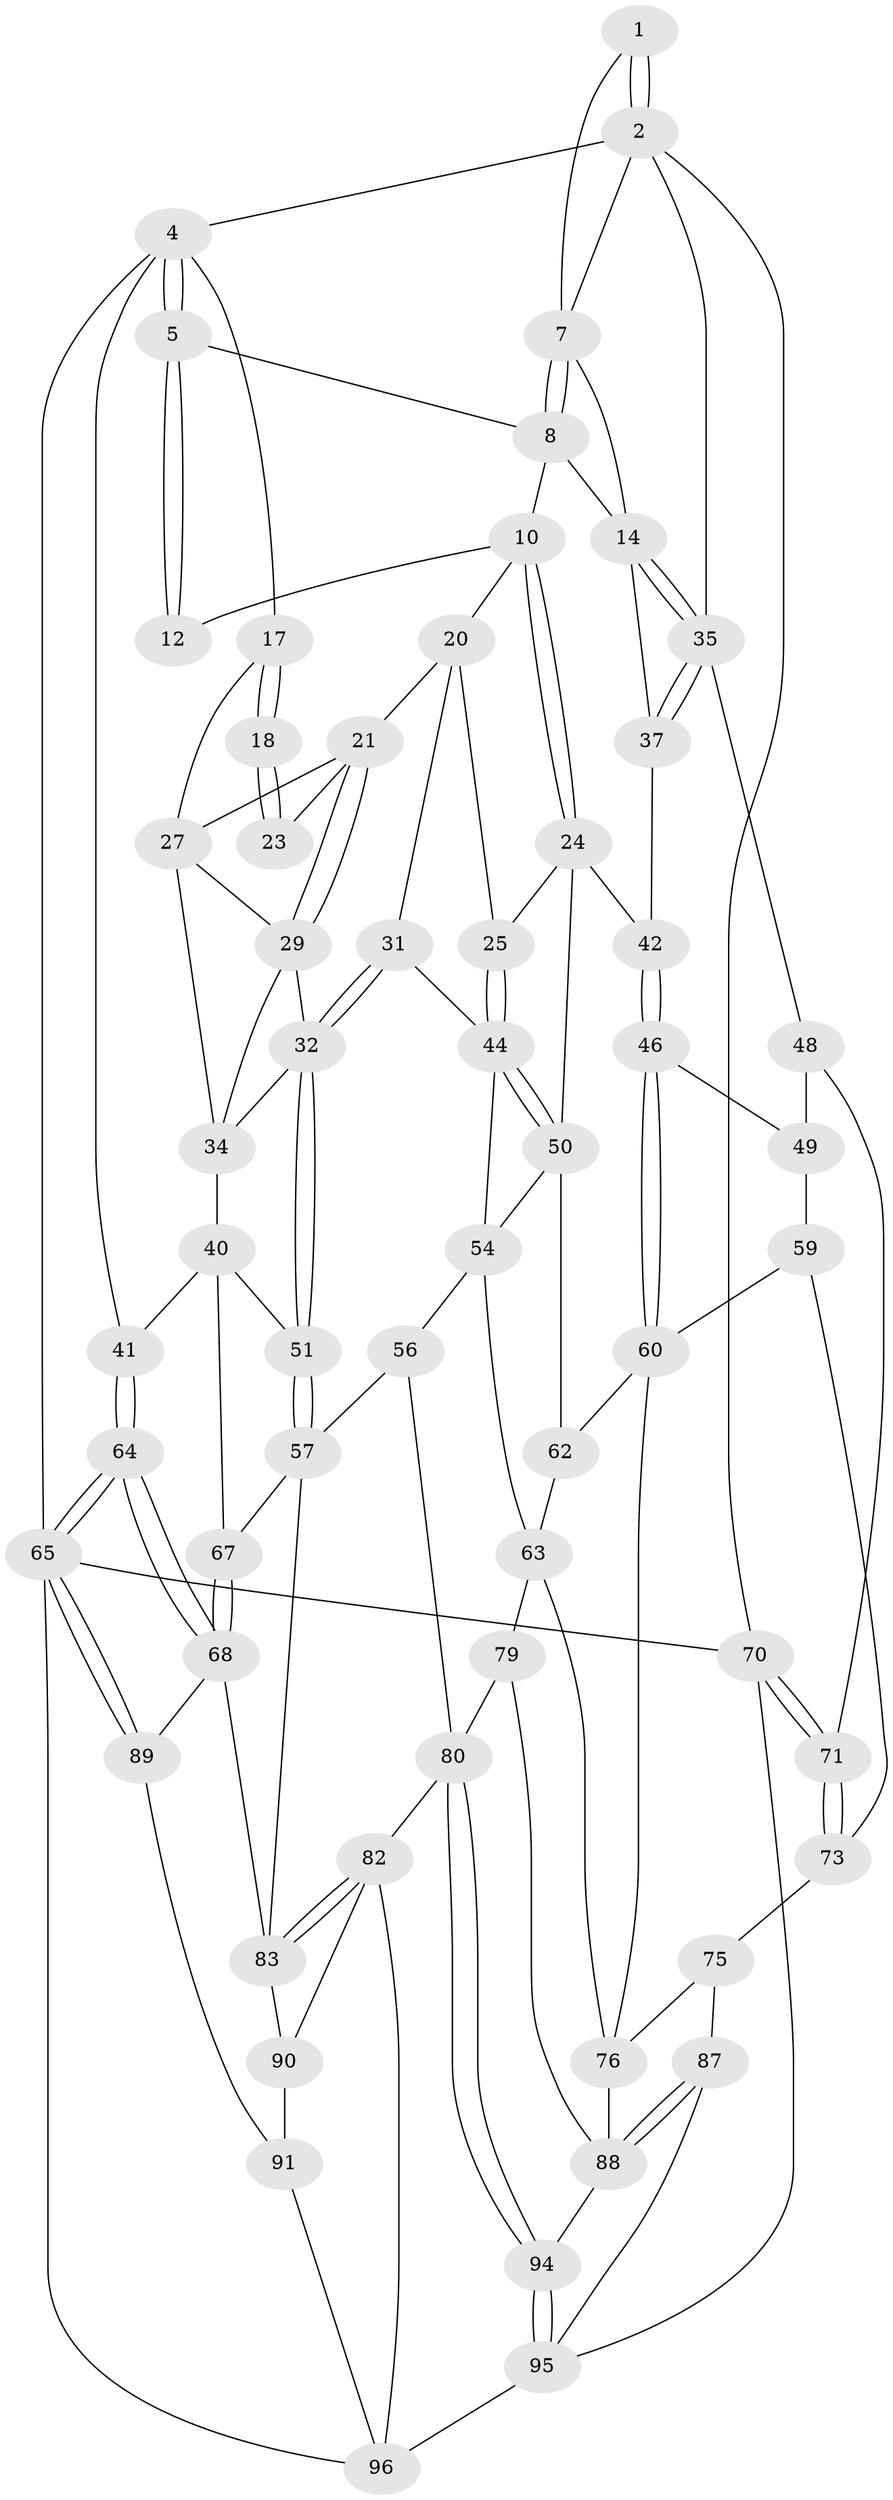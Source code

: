 // Generated by graph-tools (version 1.1) at 2025/24/03/03/25 07:24:38]
// undirected, 60 vertices, 133 edges
graph export_dot {
graph [start="1"]
  node [color=gray90,style=filled];
  1 [pos="+0.6775303049742262+0"];
  2 [pos="+1+0",super="+3"];
  4 [pos="+0+0",super="+16"];
  5 [pos="+0.2838067663103262+0",super="+6"];
  7 [pos="+0.7979033798399312+0.0741174002832605",super="+13"];
  8 [pos="+0.5980860431286669+0.19936547671886076",super="+9"];
  10 [pos="+0.5836531468334554+0.21773803468239689",super="+11"];
  12 [pos="+0.2775520639475908+0"];
  14 [pos="+0.9356377351766192+0.20430735552270007",super="+15"];
  17 [pos="+0+0.16394388810845772"];
  18 [pos="+0+0.15892234781773756",super="+19"];
  20 [pos="+0.3337668501479962+0.14279244014802286",super="+26"];
  21 [pos="+0.24783796751962062+0.24976834311389395",super="+22"];
  23 [pos="+0.14823694136948806+0.1989285221869886"];
  24 [pos="+0.5765489812905459+0.2420163448242287",super="+43"];
  25 [pos="+0.5592779510907931+0.2530829812275101"];
  27 [pos="+0.13660460790932458+0.2590794113832371",super="+28"];
  29 [pos="+0.2576921803496916+0.36797039302292195",super="+30"];
  31 [pos="+0.33236111896037407+0.3863124390331922"];
  32 [pos="+0.2692923107945616+0.40204574541661425",super="+33"];
  34 [pos="+0.08795527596102236+0.335717971808458",super="+39"];
  35 [pos="+1+0.21661050833322817",super="+36"];
  37 [pos="+0.8886983241357178+0.3667288798474189",super="+38"];
  40 [pos="+0.078531372408009+0.39009320811415543",super="+52"];
  41 [pos="+0+0.31782856832288514"];
  42 [pos="+0.7552101184101848+0.47748622960607"];
  44 [pos="+0.43586660742406863+0.396489903788656",super="+45"];
  46 [pos="+0.7747531300751236+0.5138773150811571",super="+47"];
  48 [pos="+1+0.31667190511597937",super="+69"];
  49 [pos="+0.9104633215552378+0.47082191377221655",super="+58"];
  50 [pos="+0.5639513971039163+0.4359666934959213",super="+53"];
  51 [pos="+0.2473821771881055+0.46616959807472097"];
  54 [pos="+0.4503257146779325+0.48679488198545395",super="+55"];
  56 [pos="+0.3934442300838174+0.6403049572927539"];
  57 [pos="+0.3913552665946346+0.6398001358414598",super="+72"];
  59 [pos="+0.8139616566299955+0.5611827024796233"];
  60 [pos="+0.787045546847912+0.5538538982178368",super="+61"];
  62 [pos="+0.5850122296599256+0.5815685156175227"];
  63 [pos="+0.49765688213033493+0.6302753122298319",super="+78"];
  64 [pos="+0+0.6166110928719379"];
  65 [pos="+0+1",super="+66"];
  67 [pos="+0.08505979155632154+0.5442080644115949"];
  68 [pos="+0+0.6164318236173502",super="+85"];
  70 [pos="+1+1"];
  71 [pos="+1+0.8368828986113259"];
  73 [pos="+1+0.8290335935461541",super="+74"];
  75 [pos="+0.8072932673377793+0.7884482581464163",super="+86"];
  76 [pos="+0.6912956457870524+0.7514700116425143",super="+77"];
  79 [pos="+0.5271542268006606+0.8354278567505292"];
  80 [pos="+0.5115389581610558+0.8402386553577724",super="+81"];
  82 [pos="+0.32515892835946486+0.8932515624961285",super="+92"];
  83 [pos="+0.2008425066839517+0.7758570732781598",super="+84"];
  87 [pos="+0.7439354956907834+1"];
  88 [pos="+0.7112180924355761+0.9756454445767607",super="+93"];
  89 [pos="+0.06629653725750499+0.9089683750445378"];
  90 [pos="+0.1718978534310554+0.8977546563183646"];
  91 [pos="+0.1516010986625154+0.921995571801123"];
  94 [pos="+0.5083394164786129+0.934942548244723"];
  95 [pos="+0.4054463987951474+1",super="+98"];
  96 [pos="+0.33354649570455386+1",super="+97"];
  1 -- 2;
  1 -- 2;
  1 -- 7;
  2 -- 35;
  2 -- 4;
  2 -- 70;
  2 -- 7;
  4 -- 5;
  4 -- 5;
  4 -- 17;
  4 -- 41;
  4 -- 65;
  5 -- 12;
  5 -- 12;
  5 -- 8;
  7 -- 8;
  7 -- 8;
  7 -- 14;
  8 -- 10;
  8 -- 14;
  10 -- 24;
  10 -- 24;
  10 -- 12;
  10 -- 20;
  14 -- 35;
  14 -- 35;
  14 -- 37;
  17 -- 18;
  17 -- 18;
  17 -- 27;
  18 -- 23 [weight=2];
  18 -- 23;
  20 -- 21;
  20 -- 25;
  20 -- 31;
  21 -- 29;
  21 -- 29;
  21 -- 27;
  21 -- 23;
  24 -- 25;
  24 -- 42;
  24 -- 50;
  25 -- 44;
  25 -- 44;
  27 -- 34;
  27 -- 29;
  29 -- 32;
  29 -- 34;
  31 -- 32;
  31 -- 32;
  31 -- 44;
  32 -- 51;
  32 -- 51;
  32 -- 34;
  34 -- 40;
  35 -- 37;
  35 -- 37;
  35 -- 48;
  37 -- 42;
  40 -- 41;
  40 -- 67;
  40 -- 51;
  41 -- 64;
  41 -- 64;
  42 -- 46;
  42 -- 46;
  44 -- 50;
  44 -- 50;
  44 -- 54;
  46 -- 60;
  46 -- 60;
  46 -- 49;
  48 -- 49 [weight=2];
  48 -- 71;
  49 -- 59;
  50 -- 54;
  50 -- 62;
  51 -- 57;
  51 -- 57;
  54 -- 56;
  54 -- 63;
  56 -- 57;
  56 -- 80;
  57 -- 83;
  57 -- 67;
  59 -- 60;
  59 -- 73;
  60 -- 62;
  60 -- 76;
  62 -- 63;
  63 -- 76;
  63 -- 79;
  64 -- 65;
  64 -- 65;
  64 -- 68;
  64 -- 68;
  65 -- 89;
  65 -- 89;
  65 -- 70;
  65 -- 96;
  67 -- 68;
  67 -- 68;
  68 -- 89;
  68 -- 83;
  70 -- 71;
  70 -- 71;
  70 -- 95;
  71 -- 73;
  71 -- 73;
  73 -- 75 [weight=2];
  75 -- 76;
  75 -- 87;
  76 -- 88;
  79 -- 80;
  79 -- 88;
  80 -- 94;
  80 -- 94;
  80 -- 82;
  82 -- 83;
  82 -- 83;
  82 -- 96;
  82 -- 90;
  83 -- 90;
  87 -- 88;
  87 -- 88;
  87 -- 95;
  88 -- 94;
  89 -- 91;
  90 -- 91;
  91 -- 96;
  94 -- 95;
  94 -- 95;
  95 -- 96;
}

